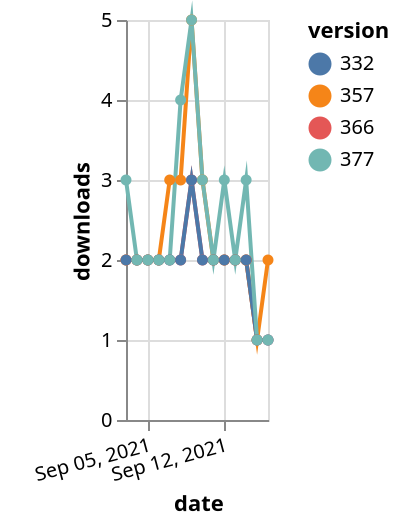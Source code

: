{"$schema": "https://vega.github.io/schema/vega-lite/v5.json", "description": "A simple bar chart with embedded data.", "data": {"values": [{"date": "2021-09-03", "total": 2300, "delta": 2, "version": "366"}, {"date": "2021-09-04", "total": 2302, "delta": 2, "version": "366"}, {"date": "2021-09-05", "total": 2304, "delta": 2, "version": "366"}, {"date": "2021-09-06", "total": 2306, "delta": 2, "version": "366"}, {"date": "2021-09-07", "total": 2308, "delta": 2, "version": "366"}, {"date": "2021-09-08", "total": 2310, "delta": 2, "version": "366"}, {"date": "2021-09-09", "total": 2313, "delta": 3, "version": "366"}, {"date": "2021-09-10", "total": 2315, "delta": 2, "version": "366"}, {"date": "2021-09-11", "total": 2317, "delta": 2, "version": "366"}, {"date": "2021-09-12", "total": 2319, "delta": 2, "version": "366"}, {"date": "2021-09-13", "total": 2321, "delta": 2, "version": "366"}, {"date": "2021-09-14", "total": 2323, "delta": 2, "version": "366"}, {"date": "2021-09-15", "total": 2324, "delta": 1, "version": "366"}, {"date": "2021-09-16", "total": 2325, "delta": 1, "version": "366"}, {"date": "2021-09-03", "total": 2903, "delta": 2, "version": "357"}, {"date": "2021-09-04", "total": 2905, "delta": 2, "version": "357"}, {"date": "2021-09-05", "total": 2907, "delta": 2, "version": "357"}, {"date": "2021-09-06", "total": 2909, "delta": 2, "version": "357"}, {"date": "2021-09-07", "total": 2912, "delta": 3, "version": "357"}, {"date": "2021-09-08", "total": 2915, "delta": 3, "version": "357"}, {"date": "2021-09-09", "total": 2920, "delta": 5, "version": "357"}, {"date": "2021-09-10", "total": 2923, "delta": 3, "version": "357"}, {"date": "2021-09-11", "total": 2925, "delta": 2, "version": "357"}, {"date": "2021-09-12", "total": 2927, "delta": 2, "version": "357"}, {"date": "2021-09-13", "total": 2929, "delta": 2, "version": "357"}, {"date": "2021-09-14", "total": 2931, "delta": 2, "version": "357"}, {"date": "2021-09-15", "total": 2932, "delta": 1, "version": "357"}, {"date": "2021-09-16", "total": 2934, "delta": 2, "version": "357"}, {"date": "2021-09-03", "total": 2760, "delta": 2, "version": "332"}, {"date": "2021-09-04", "total": 2762, "delta": 2, "version": "332"}, {"date": "2021-09-05", "total": 2764, "delta": 2, "version": "332"}, {"date": "2021-09-06", "total": 2766, "delta": 2, "version": "332"}, {"date": "2021-09-07", "total": 2768, "delta": 2, "version": "332"}, {"date": "2021-09-08", "total": 2770, "delta": 2, "version": "332"}, {"date": "2021-09-09", "total": 2773, "delta": 3, "version": "332"}, {"date": "2021-09-10", "total": 2775, "delta": 2, "version": "332"}, {"date": "2021-09-11", "total": 2777, "delta": 2, "version": "332"}, {"date": "2021-09-12", "total": 2779, "delta": 2, "version": "332"}, {"date": "2021-09-13", "total": 2781, "delta": 2, "version": "332"}, {"date": "2021-09-14", "total": 2783, "delta": 2, "version": "332"}, {"date": "2021-09-15", "total": 2784, "delta": 1, "version": "332"}, {"date": "2021-09-16", "total": 2785, "delta": 1, "version": "332"}, {"date": "2021-09-03", "total": 2123, "delta": 3, "version": "377"}, {"date": "2021-09-04", "total": 2125, "delta": 2, "version": "377"}, {"date": "2021-09-05", "total": 2127, "delta": 2, "version": "377"}, {"date": "2021-09-06", "total": 2129, "delta": 2, "version": "377"}, {"date": "2021-09-07", "total": 2131, "delta": 2, "version": "377"}, {"date": "2021-09-08", "total": 2135, "delta": 4, "version": "377"}, {"date": "2021-09-09", "total": 2140, "delta": 5, "version": "377"}, {"date": "2021-09-10", "total": 2143, "delta": 3, "version": "377"}, {"date": "2021-09-11", "total": 2145, "delta": 2, "version": "377"}, {"date": "2021-09-12", "total": 2148, "delta": 3, "version": "377"}, {"date": "2021-09-13", "total": 2150, "delta": 2, "version": "377"}, {"date": "2021-09-14", "total": 2153, "delta": 3, "version": "377"}, {"date": "2021-09-15", "total": 2154, "delta": 1, "version": "377"}, {"date": "2021-09-16", "total": 2155, "delta": 1, "version": "377"}]}, "width": "container", "mark": {"type": "line", "point": {"filled": true}}, "encoding": {"x": {"field": "date", "type": "temporal", "timeUnit": "yearmonthdate", "title": "date", "axis": {"labelAngle": -15}}, "y": {"field": "delta", "type": "quantitative", "title": "downloads"}, "color": {"field": "version", "type": "nominal"}, "tooltip": {"field": "delta"}}}